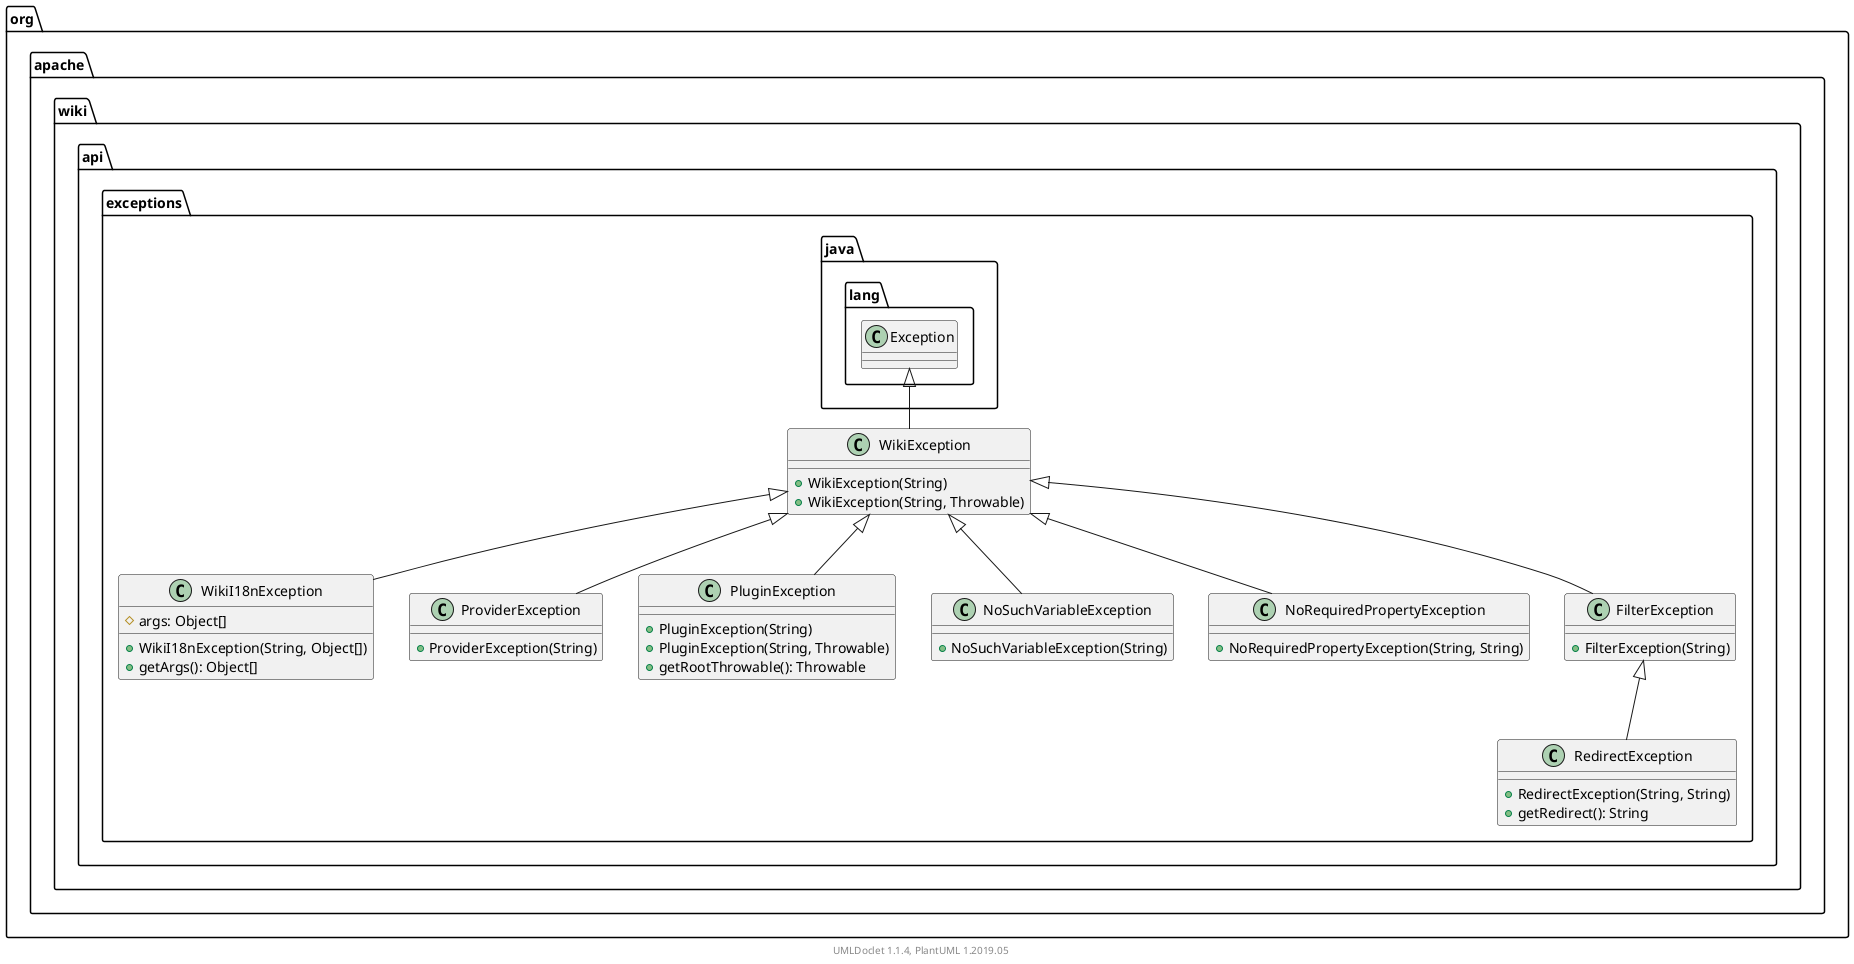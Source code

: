 @startuml

    namespace org.apache.wiki.api.exceptions {

        class WikiI18nException [[WikiI18nException.html]] {
            #args: Object[]
            +WikiI18nException(String, Object[])
            +getArgs(): Object[]
        }

        class WikiException [[WikiException.html]] {
            +WikiException(String)
            +WikiException(String, Throwable)
        }

        class RedirectException [[RedirectException.html]] {
            +RedirectException(String, String)
            +getRedirect(): String
        }

        class ProviderException [[ProviderException.html]] {
            +ProviderException(String)
        }

        class PluginException [[PluginException.html]] {
            +PluginException(String)
            +PluginException(String, Throwable)
            +getRootThrowable(): Throwable
        }

        class NoSuchVariableException [[NoSuchVariableException.html]] {
            +NoSuchVariableException(String)
        }

        class NoRequiredPropertyException [[NoRequiredPropertyException.html]] {
            +NoRequiredPropertyException(String, String)
        }

        class FilterException [[FilterException.html]] {
            +FilterException(String)
        }

        WikiException <|-- WikiI18nException

        class java.lang.Exception
        java.lang.Exception <|-- WikiException

        FilterException <|-- RedirectException

        WikiException <|-- ProviderException

        WikiException <|-- PluginException

        WikiException <|-- NoSuchVariableException

        WikiException <|-- NoRequiredPropertyException

        WikiException <|-- FilterException

    }


    center footer UMLDoclet 1.1.4, PlantUML 1.2019.05
@enduml
